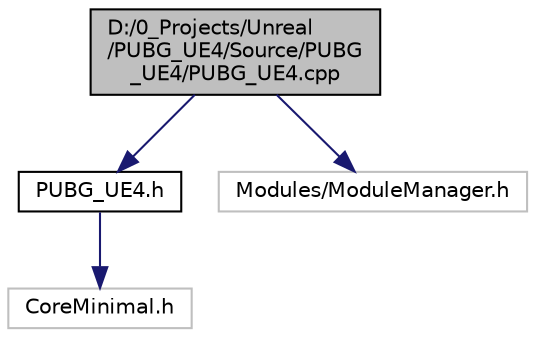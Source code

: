 digraph "D:/0_Projects/Unreal/PUBG_UE4/Source/PUBG_UE4/PUBG_UE4.cpp"
{
 // LATEX_PDF_SIZE
  edge [fontname="Helvetica",fontsize="10",labelfontname="Helvetica",labelfontsize="10"];
  node [fontname="Helvetica",fontsize="10",shape=record];
  Node1 [label="D:/0_Projects/Unreal\l/PUBG_UE4/Source/PUBG\l_UE4/PUBG_UE4.cpp",height=0.2,width=0.4,color="black", fillcolor="grey75", style="filled", fontcolor="black",tooltip=" "];
  Node1 -> Node2 [color="midnightblue",fontsize="10",style="solid",fontname="Helvetica"];
  Node2 [label="PUBG_UE4.h",height=0.2,width=0.4,color="black", fillcolor="white", style="filled",URL="$_p_u_b_g___u_e4_8h.html",tooltip="Copycat of PUBG a game made from Krafton Games"];
  Node2 -> Node3 [color="midnightblue",fontsize="10",style="solid",fontname="Helvetica"];
  Node3 [label="CoreMinimal.h",height=0.2,width=0.4,color="grey75", fillcolor="white", style="filled",tooltip=" "];
  Node1 -> Node4 [color="midnightblue",fontsize="10",style="solid",fontname="Helvetica"];
  Node4 [label="Modules/ModuleManager.h",height=0.2,width=0.4,color="grey75", fillcolor="white", style="filled",tooltip=" "];
}
